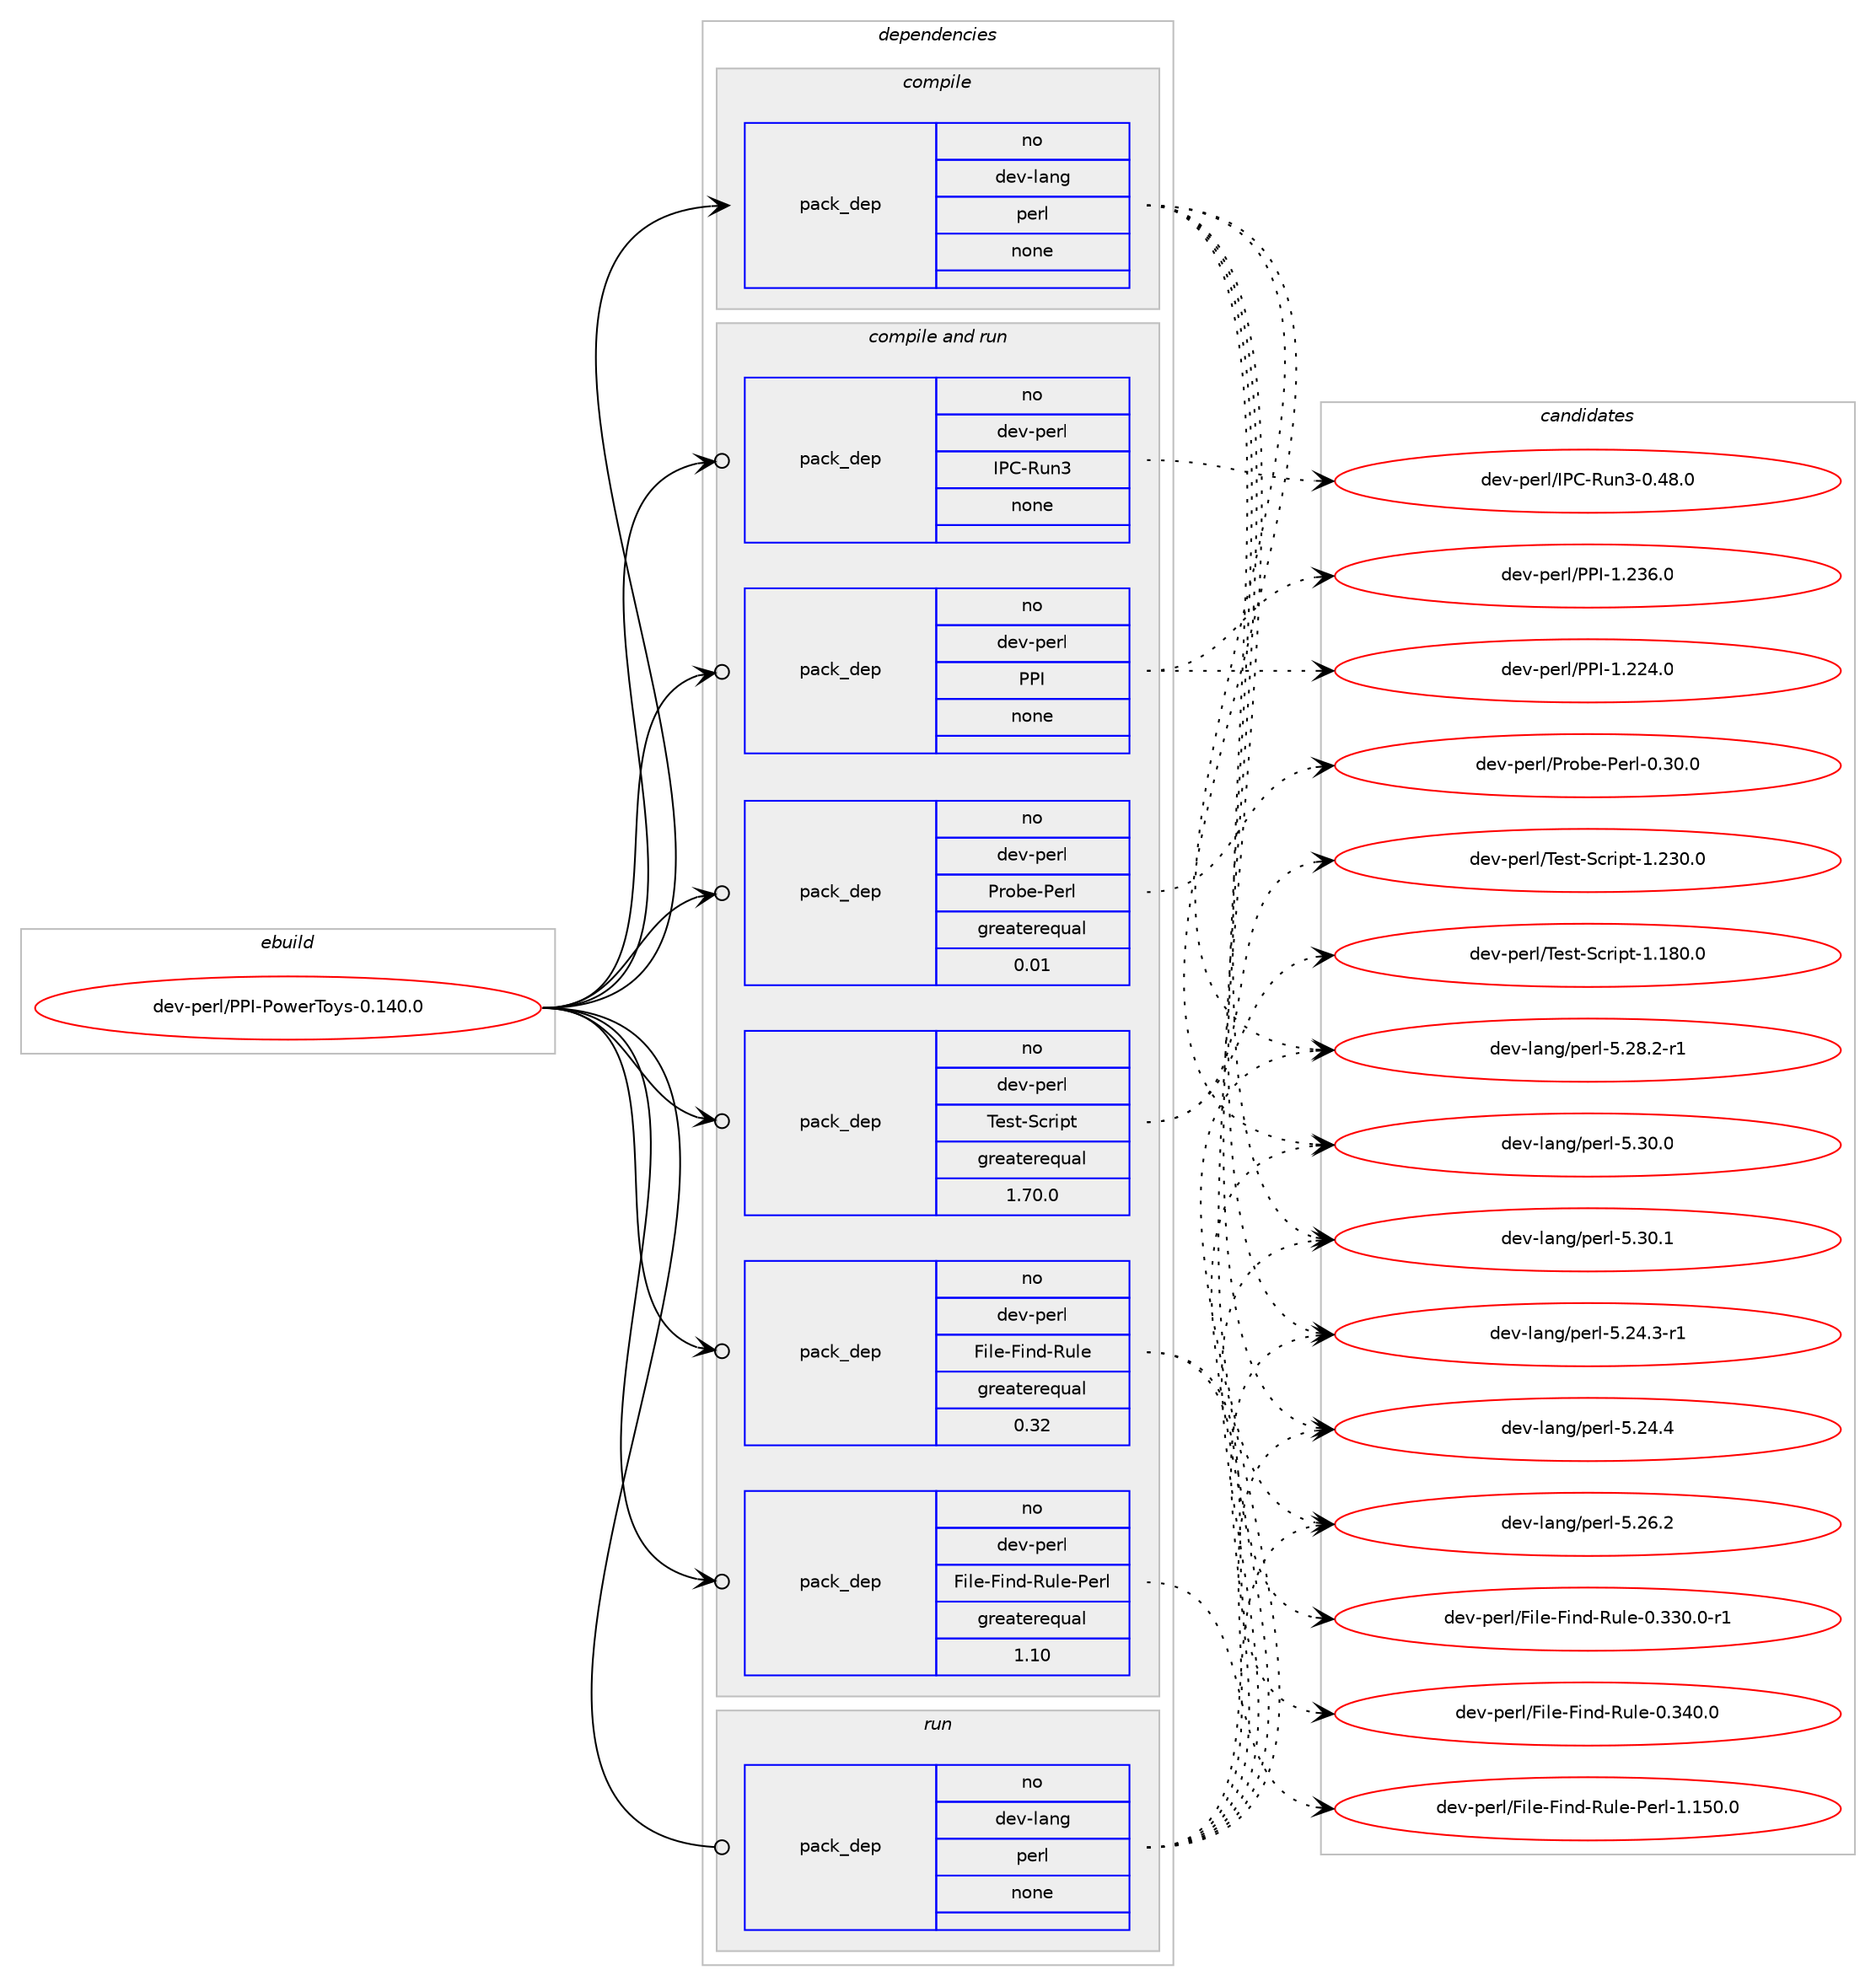 digraph prolog {

# *************
# Graph options
# *************

newrank=true;
concentrate=true;
compound=true;
graph [rankdir=LR,fontname=Helvetica,fontsize=10,ranksep=1.5];#, ranksep=2.5, nodesep=0.2];
edge  [arrowhead=vee];
node  [fontname=Helvetica,fontsize=10];

# **********
# The ebuild
# **********

subgraph cluster_leftcol {
color=gray;
rank=same;
label=<<i>ebuild</i>>;
id [label="dev-perl/PPI-PowerToys-0.140.0", color=red, width=4, href="../dev-perl/PPI-PowerToys-0.140.0.svg"];
}

# ****************
# The dependencies
# ****************

subgraph cluster_midcol {
color=gray;
label=<<i>dependencies</i>>;
subgraph cluster_compile {
fillcolor="#eeeeee";
style=filled;
label=<<i>compile</i>>;
subgraph pack437926 {
dependency583733 [label=<<TABLE BORDER="0" CELLBORDER="1" CELLSPACING="0" CELLPADDING="4" WIDTH="220"><TR><TD ROWSPAN="6" CELLPADDING="30">pack_dep</TD></TR><TR><TD WIDTH="110">no</TD></TR><TR><TD>dev-lang</TD></TR><TR><TD>perl</TD></TR><TR><TD>none</TD></TR><TR><TD></TD></TR></TABLE>>, shape=none, color=blue];
}
id:e -> dependency583733:w [weight=20,style="solid",arrowhead="vee"];
}
subgraph cluster_compileandrun {
fillcolor="#eeeeee";
style=filled;
label=<<i>compile and run</i>>;
subgraph pack437927 {
dependency583734 [label=<<TABLE BORDER="0" CELLBORDER="1" CELLSPACING="0" CELLPADDING="4" WIDTH="220"><TR><TD ROWSPAN="6" CELLPADDING="30">pack_dep</TD></TR><TR><TD WIDTH="110">no</TD></TR><TR><TD>dev-perl</TD></TR><TR><TD>File-Find-Rule</TD></TR><TR><TD>greaterequal</TD></TR><TR><TD>0.32</TD></TR></TABLE>>, shape=none, color=blue];
}
id:e -> dependency583734:w [weight=20,style="solid",arrowhead="odotvee"];
subgraph pack437928 {
dependency583735 [label=<<TABLE BORDER="0" CELLBORDER="1" CELLSPACING="0" CELLPADDING="4" WIDTH="220"><TR><TD ROWSPAN="6" CELLPADDING="30">pack_dep</TD></TR><TR><TD WIDTH="110">no</TD></TR><TR><TD>dev-perl</TD></TR><TR><TD>File-Find-Rule-Perl</TD></TR><TR><TD>greaterequal</TD></TR><TR><TD>1.10</TD></TR></TABLE>>, shape=none, color=blue];
}
id:e -> dependency583735:w [weight=20,style="solid",arrowhead="odotvee"];
subgraph pack437929 {
dependency583736 [label=<<TABLE BORDER="0" CELLBORDER="1" CELLSPACING="0" CELLPADDING="4" WIDTH="220"><TR><TD ROWSPAN="6" CELLPADDING="30">pack_dep</TD></TR><TR><TD WIDTH="110">no</TD></TR><TR><TD>dev-perl</TD></TR><TR><TD>IPC-Run3</TD></TR><TR><TD>none</TD></TR><TR><TD></TD></TR></TABLE>>, shape=none, color=blue];
}
id:e -> dependency583736:w [weight=20,style="solid",arrowhead="odotvee"];
subgraph pack437930 {
dependency583737 [label=<<TABLE BORDER="0" CELLBORDER="1" CELLSPACING="0" CELLPADDING="4" WIDTH="220"><TR><TD ROWSPAN="6" CELLPADDING="30">pack_dep</TD></TR><TR><TD WIDTH="110">no</TD></TR><TR><TD>dev-perl</TD></TR><TR><TD>PPI</TD></TR><TR><TD>none</TD></TR><TR><TD></TD></TR></TABLE>>, shape=none, color=blue];
}
id:e -> dependency583737:w [weight=20,style="solid",arrowhead="odotvee"];
subgraph pack437931 {
dependency583738 [label=<<TABLE BORDER="0" CELLBORDER="1" CELLSPACING="0" CELLPADDING="4" WIDTH="220"><TR><TD ROWSPAN="6" CELLPADDING="30">pack_dep</TD></TR><TR><TD WIDTH="110">no</TD></TR><TR><TD>dev-perl</TD></TR><TR><TD>Probe-Perl</TD></TR><TR><TD>greaterequal</TD></TR><TR><TD>0.01</TD></TR></TABLE>>, shape=none, color=blue];
}
id:e -> dependency583738:w [weight=20,style="solid",arrowhead="odotvee"];
subgraph pack437932 {
dependency583739 [label=<<TABLE BORDER="0" CELLBORDER="1" CELLSPACING="0" CELLPADDING="4" WIDTH="220"><TR><TD ROWSPAN="6" CELLPADDING="30">pack_dep</TD></TR><TR><TD WIDTH="110">no</TD></TR><TR><TD>dev-perl</TD></TR><TR><TD>Test-Script</TD></TR><TR><TD>greaterequal</TD></TR><TR><TD>1.70.0</TD></TR></TABLE>>, shape=none, color=blue];
}
id:e -> dependency583739:w [weight=20,style="solid",arrowhead="odotvee"];
}
subgraph cluster_run {
fillcolor="#eeeeee";
style=filled;
label=<<i>run</i>>;
subgraph pack437933 {
dependency583740 [label=<<TABLE BORDER="0" CELLBORDER="1" CELLSPACING="0" CELLPADDING="4" WIDTH="220"><TR><TD ROWSPAN="6" CELLPADDING="30">pack_dep</TD></TR><TR><TD WIDTH="110">no</TD></TR><TR><TD>dev-lang</TD></TR><TR><TD>perl</TD></TR><TR><TD>none</TD></TR><TR><TD></TD></TR></TABLE>>, shape=none, color=blue];
}
id:e -> dependency583740:w [weight=20,style="solid",arrowhead="odot"];
}
}

# **************
# The candidates
# **************

subgraph cluster_choices {
rank=same;
color=gray;
label=<<i>candidates</i>>;

subgraph choice437926 {
color=black;
nodesep=1;
choice100101118451089711010347112101114108455346505246514511449 [label="dev-lang/perl-5.24.3-r1", color=red, width=4,href="../dev-lang/perl-5.24.3-r1.svg"];
choice10010111845108971101034711210111410845534650524652 [label="dev-lang/perl-5.24.4", color=red, width=4,href="../dev-lang/perl-5.24.4.svg"];
choice10010111845108971101034711210111410845534650544650 [label="dev-lang/perl-5.26.2", color=red, width=4,href="../dev-lang/perl-5.26.2.svg"];
choice100101118451089711010347112101114108455346505646504511449 [label="dev-lang/perl-5.28.2-r1", color=red, width=4,href="../dev-lang/perl-5.28.2-r1.svg"];
choice10010111845108971101034711210111410845534651484648 [label="dev-lang/perl-5.30.0", color=red, width=4,href="../dev-lang/perl-5.30.0.svg"];
choice10010111845108971101034711210111410845534651484649 [label="dev-lang/perl-5.30.1", color=red, width=4,href="../dev-lang/perl-5.30.1.svg"];
dependency583733:e -> choice100101118451089711010347112101114108455346505246514511449:w [style=dotted,weight="100"];
dependency583733:e -> choice10010111845108971101034711210111410845534650524652:w [style=dotted,weight="100"];
dependency583733:e -> choice10010111845108971101034711210111410845534650544650:w [style=dotted,weight="100"];
dependency583733:e -> choice100101118451089711010347112101114108455346505646504511449:w [style=dotted,weight="100"];
dependency583733:e -> choice10010111845108971101034711210111410845534651484648:w [style=dotted,weight="100"];
dependency583733:e -> choice10010111845108971101034711210111410845534651484649:w [style=dotted,weight="100"];
}
subgraph choice437927 {
color=black;
nodesep=1;
choice1001011184511210111410847701051081014570105110100458211710810145484651514846484511449 [label="dev-perl/File-Find-Rule-0.330.0-r1", color=red, width=4,href="../dev-perl/File-Find-Rule-0.330.0-r1.svg"];
choice100101118451121011141084770105108101457010511010045821171081014548465152484648 [label="dev-perl/File-Find-Rule-0.340.0", color=red, width=4,href="../dev-perl/File-Find-Rule-0.340.0.svg"];
dependency583734:e -> choice1001011184511210111410847701051081014570105110100458211710810145484651514846484511449:w [style=dotted,weight="100"];
dependency583734:e -> choice100101118451121011141084770105108101457010511010045821171081014548465152484648:w [style=dotted,weight="100"];
}
subgraph choice437928 {
color=black;
nodesep=1;
choice1001011184511210111410847701051081014570105110100458211710810145801011141084549464953484648 [label="dev-perl/File-Find-Rule-Perl-1.150.0", color=red, width=4,href="../dev-perl/File-Find-Rule-Perl-1.150.0.svg"];
dependency583735:e -> choice1001011184511210111410847701051081014570105110100458211710810145801011141084549464953484648:w [style=dotted,weight="100"];
}
subgraph choice437929 {
color=black;
nodesep=1;
choice100101118451121011141084773806745821171105145484652564648 [label="dev-perl/IPC-Run3-0.48.0", color=red, width=4,href="../dev-perl/IPC-Run3-0.48.0.svg"];
dependency583736:e -> choice100101118451121011141084773806745821171105145484652564648:w [style=dotted,weight="100"];
}
subgraph choice437930 {
color=black;
nodesep=1;
choice10010111845112101114108478080734549465050524648 [label="dev-perl/PPI-1.224.0", color=red, width=4,href="../dev-perl/PPI-1.224.0.svg"];
choice10010111845112101114108478080734549465051544648 [label="dev-perl/PPI-1.236.0", color=red, width=4,href="../dev-perl/PPI-1.236.0.svg"];
dependency583737:e -> choice10010111845112101114108478080734549465050524648:w [style=dotted,weight="100"];
dependency583737:e -> choice10010111845112101114108478080734549465051544648:w [style=dotted,weight="100"];
}
subgraph choice437931 {
color=black;
nodesep=1;
choice10010111845112101114108478011411198101458010111410845484651484648 [label="dev-perl/Probe-Perl-0.30.0", color=red, width=4,href="../dev-perl/Probe-Perl-0.30.0.svg"];
dependency583738:e -> choice10010111845112101114108478011411198101458010111410845484651484648:w [style=dotted,weight="100"];
}
subgraph choice437932 {
color=black;
nodesep=1;
choice1001011184511210111410847841011151164583991141051121164549464956484648 [label="dev-perl/Test-Script-1.180.0", color=red, width=4,href="../dev-perl/Test-Script-1.180.0.svg"];
choice1001011184511210111410847841011151164583991141051121164549465051484648 [label="dev-perl/Test-Script-1.230.0", color=red, width=4,href="../dev-perl/Test-Script-1.230.0.svg"];
dependency583739:e -> choice1001011184511210111410847841011151164583991141051121164549464956484648:w [style=dotted,weight="100"];
dependency583739:e -> choice1001011184511210111410847841011151164583991141051121164549465051484648:w [style=dotted,weight="100"];
}
subgraph choice437933 {
color=black;
nodesep=1;
choice100101118451089711010347112101114108455346505246514511449 [label="dev-lang/perl-5.24.3-r1", color=red, width=4,href="../dev-lang/perl-5.24.3-r1.svg"];
choice10010111845108971101034711210111410845534650524652 [label="dev-lang/perl-5.24.4", color=red, width=4,href="../dev-lang/perl-5.24.4.svg"];
choice10010111845108971101034711210111410845534650544650 [label="dev-lang/perl-5.26.2", color=red, width=4,href="../dev-lang/perl-5.26.2.svg"];
choice100101118451089711010347112101114108455346505646504511449 [label="dev-lang/perl-5.28.2-r1", color=red, width=4,href="../dev-lang/perl-5.28.2-r1.svg"];
choice10010111845108971101034711210111410845534651484648 [label="dev-lang/perl-5.30.0", color=red, width=4,href="../dev-lang/perl-5.30.0.svg"];
choice10010111845108971101034711210111410845534651484649 [label="dev-lang/perl-5.30.1", color=red, width=4,href="../dev-lang/perl-5.30.1.svg"];
dependency583740:e -> choice100101118451089711010347112101114108455346505246514511449:w [style=dotted,weight="100"];
dependency583740:e -> choice10010111845108971101034711210111410845534650524652:w [style=dotted,weight="100"];
dependency583740:e -> choice10010111845108971101034711210111410845534650544650:w [style=dotted,weight="100"];
dependency583740:e -> choice100101118451089711010347112101114108455346505646504511449:w [style=dotted,weight="100"];
dependency583740:e -> choice10010111845108971101034711210111410845534651484648:w [style=dotted,weight="100"];
dependency583740:e -> choice10010111845108971101034711210111410845534651484649:w [style=dotted,weight="100"];
}
}

}
